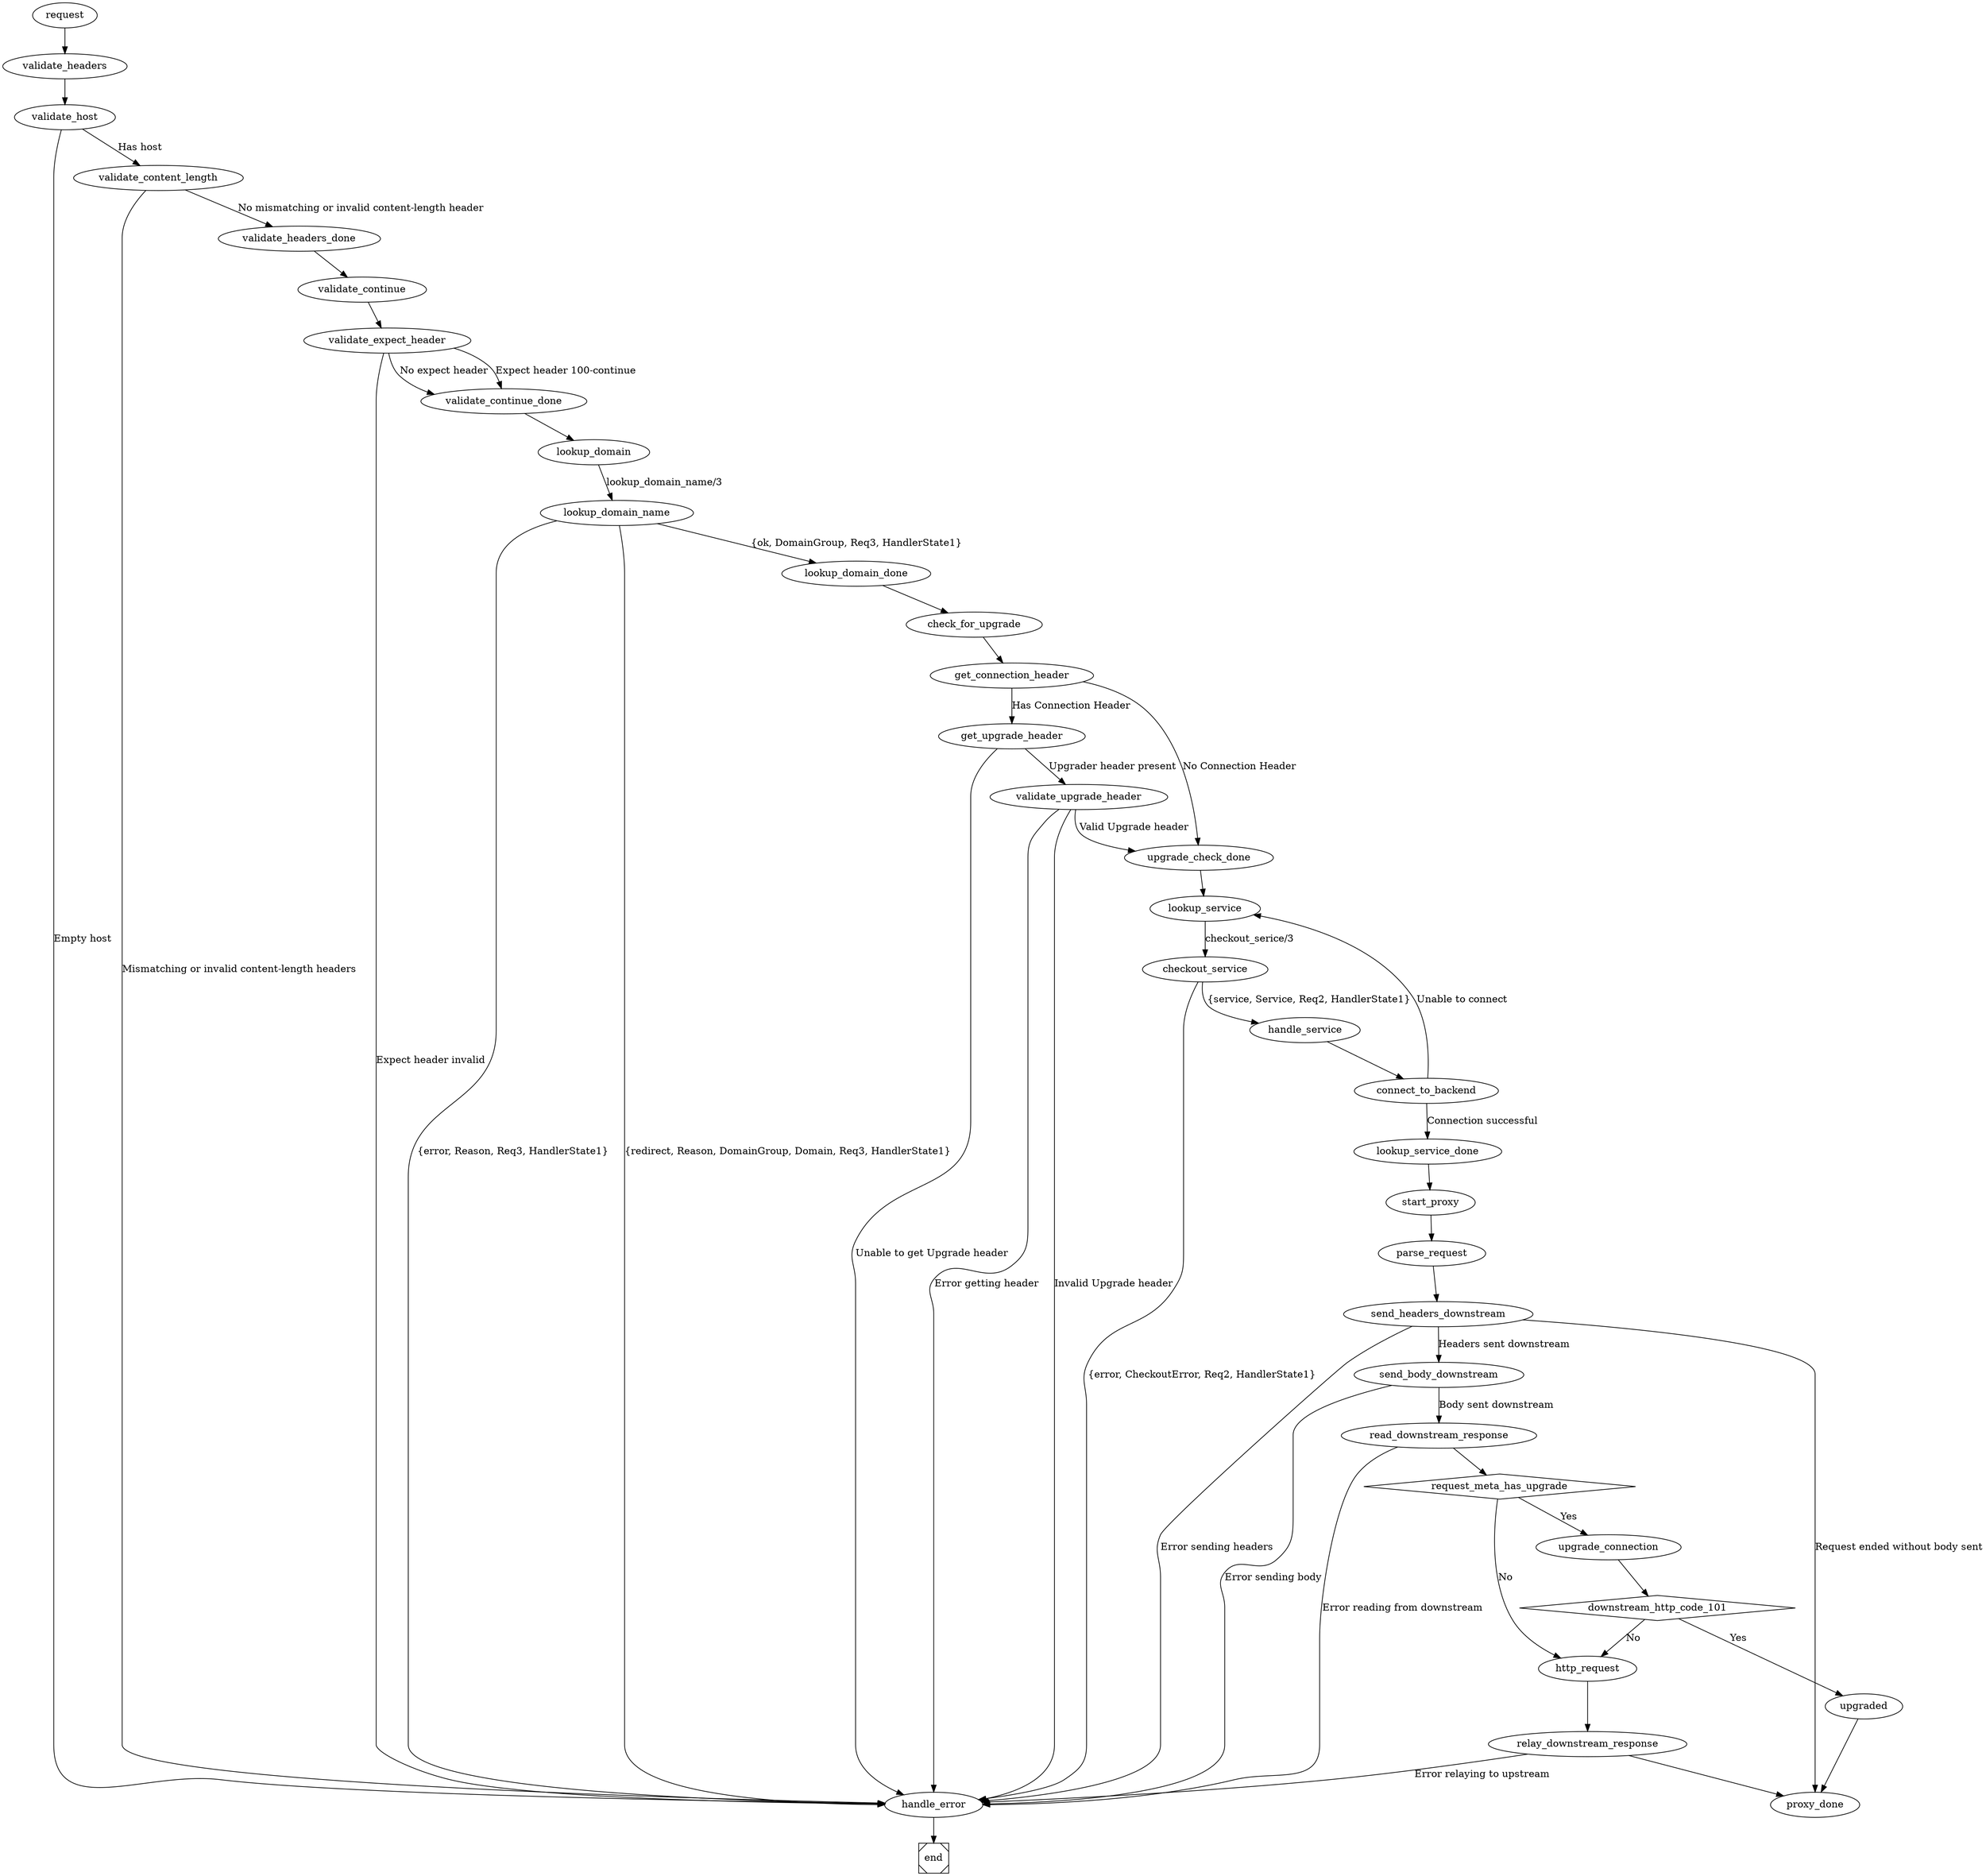 digraph {
        request;
        end [shape=Msquare];
        handle_error -> end;

        subgraph vegur_validate_headers {
                request -> validate_headers;
                validate_headers -> validate_host;
                validate_host -> handle_error [label="Empty host"];
                validate_host -> validate_content_length [label="Has host"];
                validate_content_length -> handle_error [label="Mismatching or invalid content-length headers"];
                validate_content_length -> validate_headers_done [label="No mismatching or invalid content-length header"];
                validate_headers_done -> validate_continue;
        }

        subgraph vegur_continue_middleware {
                validate_continue -> validate_expect_header;
                validate_expect_header -> handle_error [label="Expect header invalid"];
                validate_expect_header -> validate_continue_done [label="No expect header"];
                validate_expect_header -> validate_continue_done [label="Expect header 100-continue"];                
                validate_continue_done -> lookup_domain;
        }

        subgraph vegur_lookup_domain_middleware {
                lookup_domain -> lookup_domain_name [label="lookup_domain_name/3"];
                lookup_domain_name -> handle_error [label="{error, Reason, Req3, HandlerState1}"];
                lookup_domain_name -> handle_error [label="{redirect, Reason, DomainGroup, Domain, Req3, HandlerState1}"];
                lookup_domain_name -> lookup_domain_done [label="{ok, DomainGroup, Req3, HandlerState1}"];
                lookup_domain_done -> check_for_upgrade;
        }

        subgraph vegur_upgrade_middleware {
                check_for_upgrade -> get_connection_header;
                
                get_connection_header -> get_upgrade_header [label="Has Connection Header"];
                get_connection_header -> upgrade_check_done [label="No Connection Header"];
                
                get_upgrade_header -> handle_error [label="Unable to get Upgrade header"];
                get_upgrade_header -> validate_upgrade_header [label="Upgrader header present"];
                
                validate_upgrade_header -> upgrade_check_done [label="Valid Upgrade header"];
                validate_upgrade_header -> handle_error [label="Error getting header"];
                validate_upgrade_header -> handle_error [label="Invalid Upgrade header"];

                upgrade_check_done -> lookup_service;
        }

        subgraph vegur_lookup_service_middleware {
                lookup_service -> checkout_service [label="checkout_serice/3"];
                checkout_service -> handle_service [label="{service, Service, Req2, HandlerState1}"];
                checkout_service -> handle_error [label="{error, CheckoutError, Req2, HandlerState1}"];
                handle_service -> connect_to_backend;
                connect_to_backend -> lookup_service [label="Unable to connect"];
                connect_to_backend -> lookup_service_done [label="Connection successful"];
                lookup_service_done -> start_proxy;
        }

        subgraph vegur_proxy_middleware {
                start_proxy -> parse_request -> send_headers_downstream;
                
                send_headers_downstream -> handle_error [label="Error sending headers"];
                send_headers_downstream -> proxy_done [label="Request ended without body sent"];
                send_headers_downstream -> send_body_downstream [label="Headers sent downstream"];
                
                send_body_downstream -> handle_error [label="Error sending body"];
                send_body_downstream -> read_downstream_response [label="Body sent downstream"];
                
                read_downstream_response -> handle_error [label="Error reading from downstream"];
                read_downstream_response -> request_meta_has_upgrade;
                
                # Upgrade
                request_meta_has_upgrade [shape=diamond];
                request_meta_has_upgrade -> upgrade_connection [label="Yes"];
                upgrade_connection -> downstream_http_code_101;
                downstream_http_code_101 [shape=diamond];
                downstream_http_code_101 -> upgraded [label="Yes"];
                upgraded -> proxy_done;
                downstream_http_code_101 -> http_request [label="No"];
                
                # HTTP request
                request_meta_has_upgrade -> http_request [label="No"];
                http_request -> relay_downstream_response;
                relay_downstream_response -> handle_error [label="Error relaying to upstream"];
                relay_downstream_response -> proxy_done;
        }
}